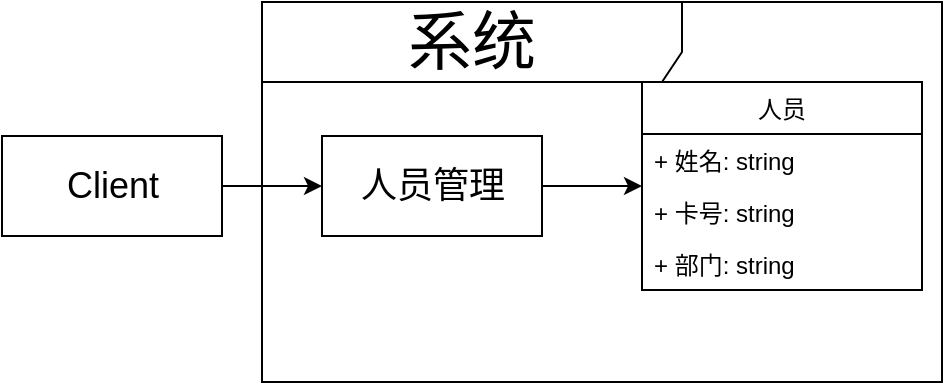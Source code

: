 <mxfile version="13.9.9" type="device"><diagram id="Bfc0rugBsH569nbIfP42" name="第 1 页"><mxGraphModel dx="2153" dy="806" grid="1" gridSize="10" guides="1" tooltips="1" connect="1" arrows="1" fold="1" page="1" pageScale="1" pageWidth="827" pageHeight="1169" math="0" shadow="0"><root><mxCell id="0"/><mxCell id="1" parent="0"/><mxCell id="tE9UcTOnjwwbnKz9Tktc-1" value="人员" style="swimlane;fontStyle=0;childLayout=stackLayout;horizontal=1;startSize=26;fillColor=none;horizontalStack=0;resizeParent=1;resizeParentMax=0;resizeLast=0;collapsible=1;marginBottom=0;" parent="1" vertex="1"><mxGeometry x="290" y="210" width="140" height="104" as="geometry"/></mxCell><mxCell id="tE9UcTOnjwwbnKz9Tktc-2" value="+ 姓名: string" style="text;strokeColor=none;fillColor=none;align=left;verticalAlign=top;spacingLeft=4;spacingRight=4;overflow=hidden;rotatable=0;points=[[0,0.5],[1,0.5]];portConstraint=eastwest;" parent="tE9UcTOnjwwbnKz9Tktc-1" vertex="1"><mxGeometry y="26" width="140" height="26" as="geometry"/></mxCell><mxCell id="tE9UcTOnjwwbnKz9Tktc-3" value="+ 卡号: string" style="text;strokeColor=none;fillColor=none;align=left;verticalAlign=top;spacingLeft=4;spacingRight=4;overflow=hidden;rotatable=0;points=[[0,0.5],[1,0.5]];portConstraint=eastwest;" parent="tE9UcTOnjwwbnKz9Tktc-1" vertex="1"><mxGeometry y="52" width="140" height="26" as="geometry"/></mxCell><mxCell id="tE9UcTOnjwwbnKz9Tktc-4" value="+ 部门: string" style="text;strokeColor=none;fillColor=none;align=left;verticalAlign=top;spacingLeft=4;spacingRight=4;overflow=hidden;rotatable=0;points=[[0,0.5],[1,0.5]];portConstraint=eastwest;" parent="tE9UcTOnjwwbnKz9Tktc-1" vertex="1"><mxGeometry y="78" width="140" height="26" as="geometry"/></mxCell><mxCell id="pGcVfLcboACalzwTkMEj-6" style="edgeStyle=orthogonalEdgeStyle;rounded=0;orthogonalLoop=1;jettySize=auto;html=1;" edge="1" parent="1" source="pGcVfLcboACalzwTkMEj-5" target="tE9UcTOnjwwbnKz9Tktc-1"><mxGeometry relative="1" as="geometry"/></mxCell><mxCell id="pGcVfLcboACalzwTkMEj-5" value="人员管理" style="html=1;fontSize=18;" vertex="1" parent="1"><mxGeometry x="130" y="237" width="110" height="50" as="geometry"/></mxCell><mxCell id="pGcVfLcboACalzwTkMEj-8" style="edgeStyle=orthogonalEdgeStyle;rounded=0;orthogonalLoop=1;jettySize=auto;html=1;entryX=0;entryY=0.5;entryDx=0;entryDy=0;" edge="1" parent="1" source="pGcVfLcboACalzwTkMEj-7" target="pGcVfLcboACalzwTkMEj-5"><mxGeometry relative="1" as="geometry"/></mxCell><mxCell id="pGcVfLcboACalzwTkMEj-7" value="Client" style="html=1;fontSize=18;" vertex="1" parent="1"><mxGeometry x="-30" y="237" width="110" height="50" as="geometry"/></mxCell><mxCell id="pGcVfLcboACalzwTkMEj-9" value="&lt;font style=&quot;font-size: 32px&quot;&gt;系统&lt;/font&gt;" style="shape=umlFrame;whiteSpace=wrap;html=1;width=210;height=40;fontSize=32;" vertex="1" parent="1"><mxGeometry x="100" y="170" width="340" height="190" as="geometry"/></mxCell></root></mxGraphModel></diagram></mxfile>
